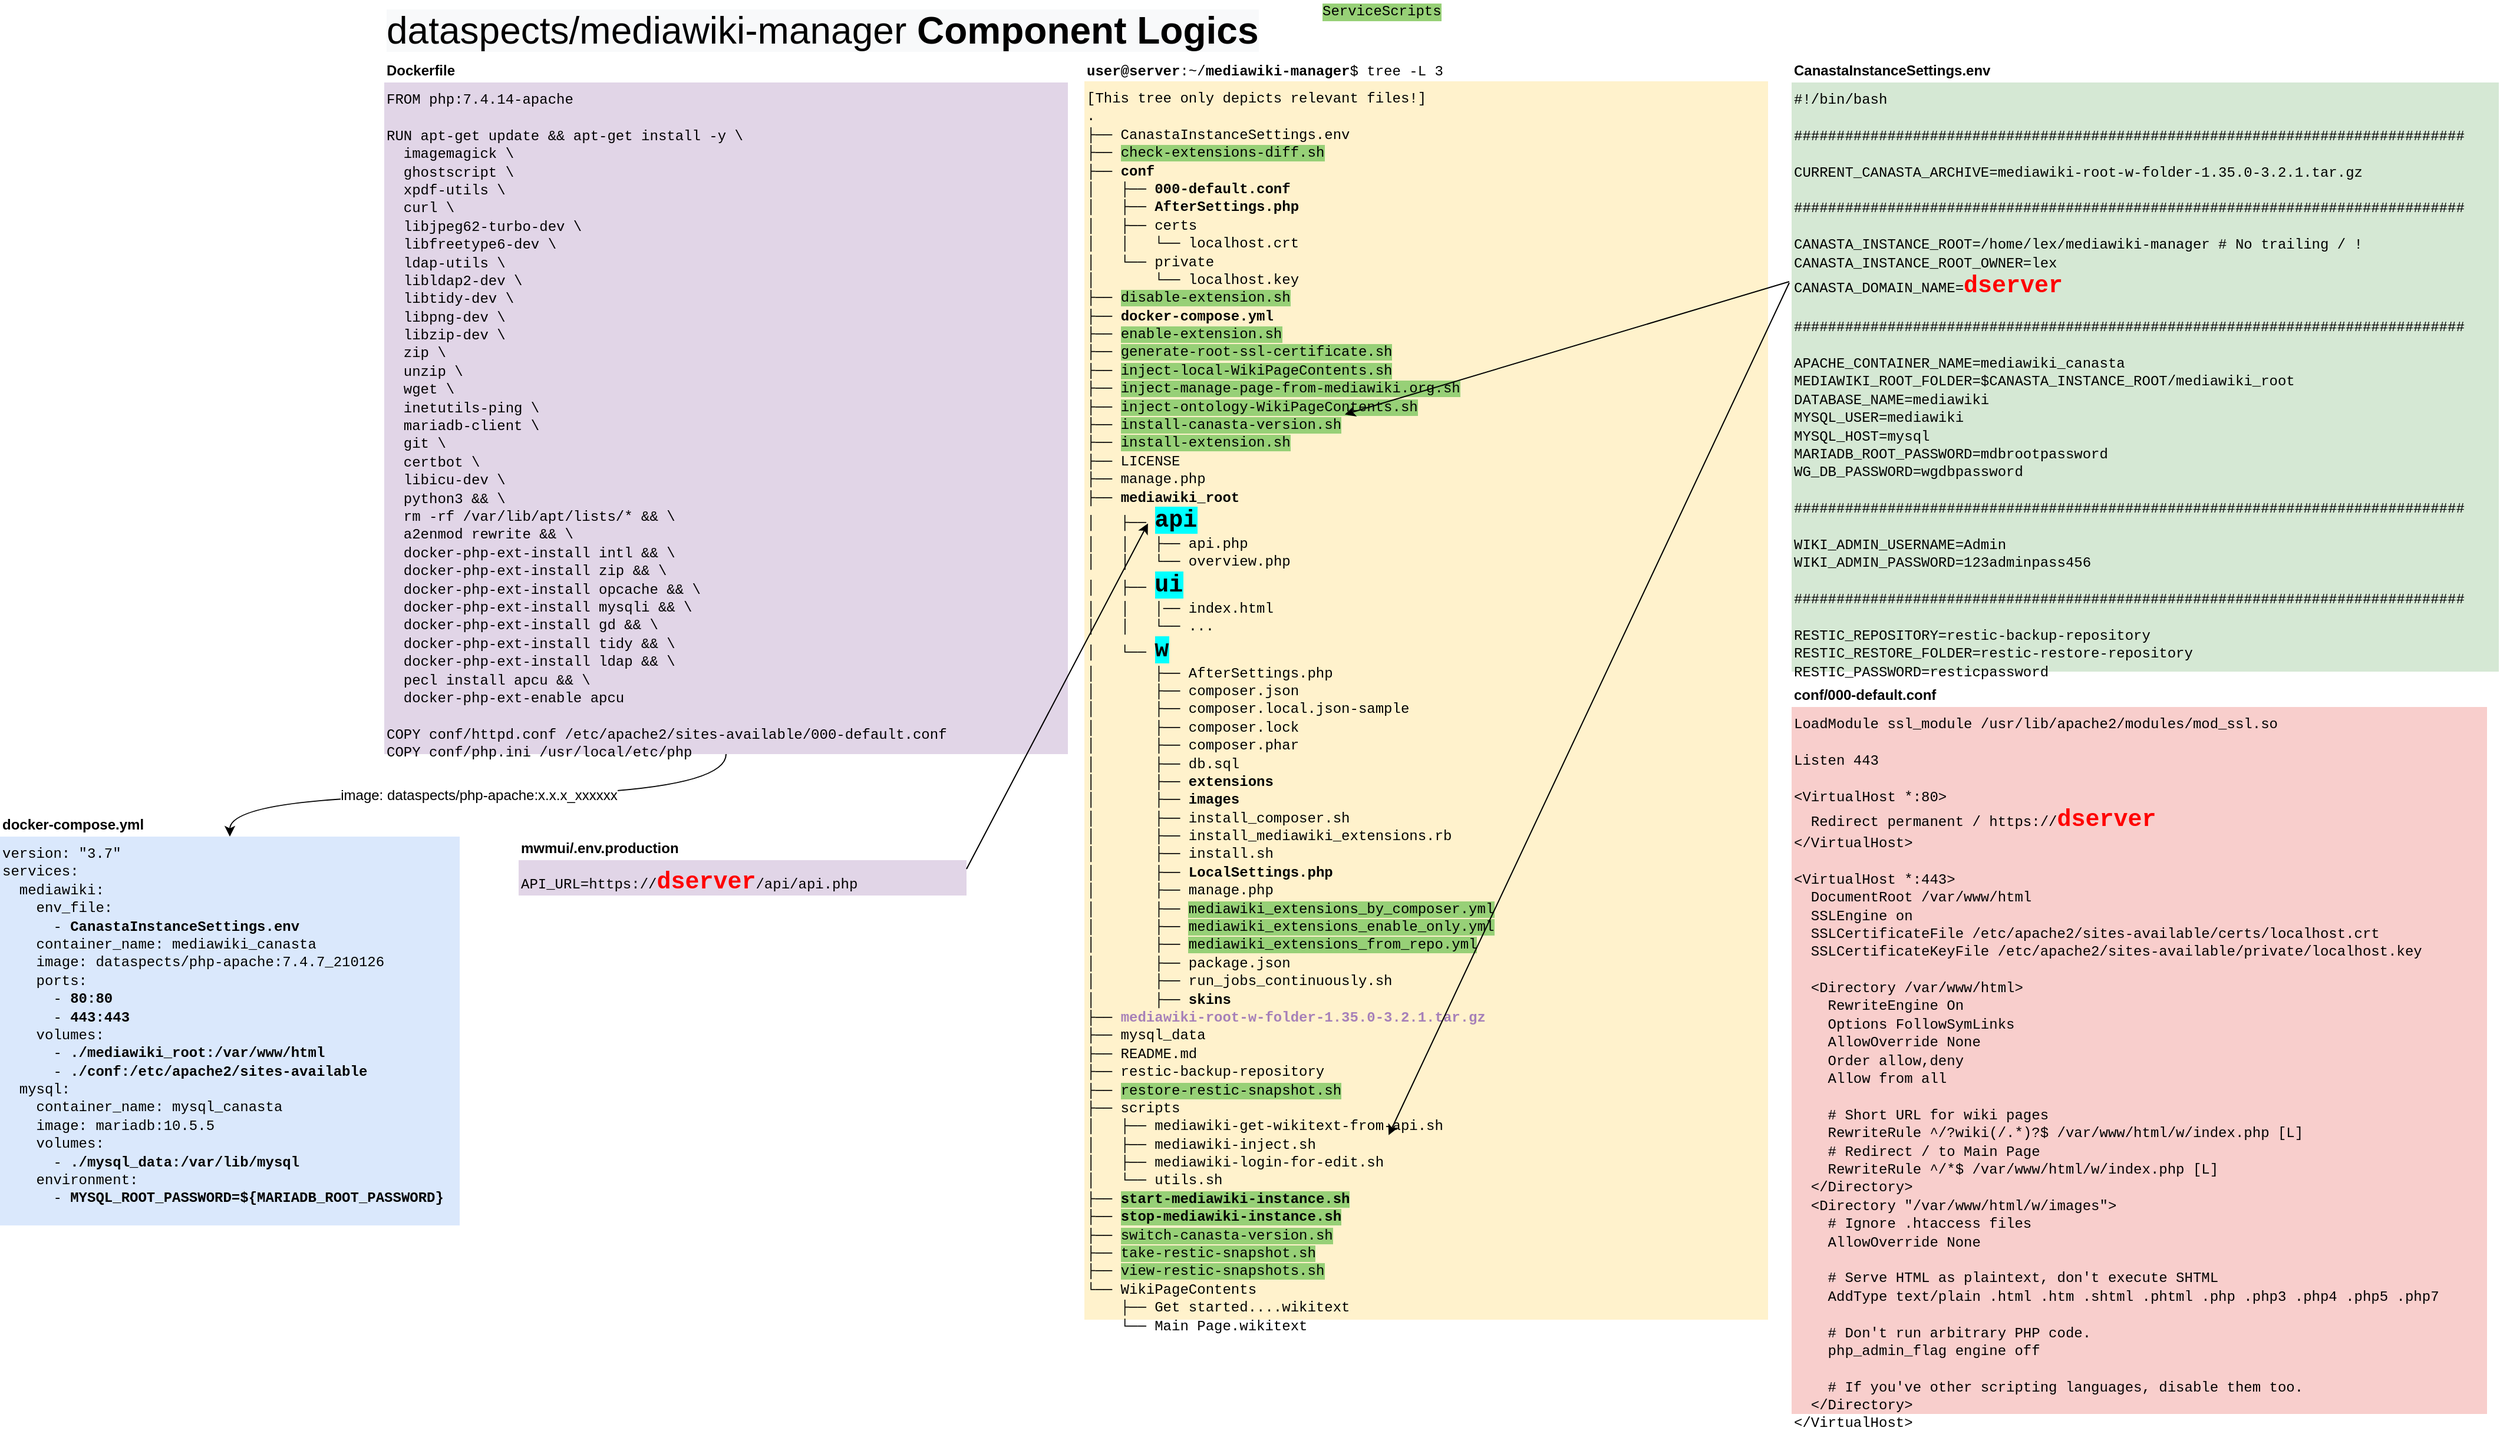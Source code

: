 <mxfile version="14.4.2" type="device"><diagram id="OTgeyJfTzAoQovxqewII" name="Component Logics"><mxGraphModel dx="3947" dy="909" grid="1" gridSize="10" guides="1" tooltips="1" connect="1" arrows="1" fold="1" page="1" pageScale="1" pageWidth="1169" pageHeight="827" math="0" shadow="0"><root><mxCell id="0"/><mxCell id="1" parent="0"/><mxCell id="fpPDTBa0rSc94i8WBxE1-5" value="&lt;div&gt;&lt;font face=&quot;Courier New&quot;&gt;version: &quot;3.7&quot;&lt;/font&gt;&lt;/div&gt;&lt;div&gt;&lt;font face=&quot;Courier New&quot;&gt;services:&lt;/font&gt;&lt;/div&gt;&lt;div&gt;&lt;font face=&quot;Courier New&quot;&gt;&amp;nbsp; mediawiki:&lt;/font&gt;&lt;/div&gt;&lt;div&gt;&lt;font face=&quot;Courier New&quot;&gt;&amp;nbsp; &amp;nbsp; env_file:&lt;/font&gt;&lt;/div&gt;&lt;div&gt;&lt;font face=&quot;Courier New&quot;&gt;&amp;nbsp; &amp;nbsp; &amp;nbsp; - &lt;b&gt;CanastaInstanceSettings.env&lt;/b&gt;&lt;/font&gt;&lt;/div&gt;&lt;div&gt;&lt;font face=&quot;Courier New&quot;&gt;&amp;nbsp; &amp;nbsp; container_name: mediawiki_canasta&lt;/font&gt;&lt;/div&gt;&lt;div&gt;&lt;font face=&quot;Courier New&quot;&gt;&amp;nbsp; &amp;nbsp; image: dataspects/php-apache:7.4.7_210126&lt;/font&gt;&lt;/div&gt;&lt;div&gt;&lt;font face=&quot;Courier New&quot;&gt;&amp;nbsp; &amp;nbsp; ports:&lt;/font&gt;&lt;/div&gt;&lt;div&gt;&lt;font face=&quot;Courier New&quot;&gt;&amp;nbsp; &amp;nbsp; &amp;nbsp; - &lt;b&gt;80:80&lt;/b&gt;&lt;/font&gt;&lt;/div&gt;&lt;div&gt;&lt;font face=&quot;Courier New&quot;&gt;&amp;nbsp; &amp;nbsp; &amp;nbsp; - &lt;b&gt;443:443&lt;/b&gt;&lt;/font&gt;&lt;/div&gt;&lt;div&gt;&lt;font face=&quot;Courier New&quot;&gt;&amp;nbsp; &amp;nbsp; volumes:&lt;/font&gt;&lt;/div&gt;&lt;div&gt;&lt;font face=&quot;Courier New&quot;&gt;&amp;nbsp; &amp;nbsp; &amp;nbsp; - &lt;b&gt;./mediawiki_root:/var/www/html&lt;/b&gt;&lt;/font&gt;&lt;/div&gt;&lt;div&gt;&lt;font face=&quot;Courier New&quot;&gt;&amp;nbsp; &amp;nbsp; &amp;nbsp; - &lt;b&gt;./conf:/etc/apache2/sites-available&lt;/b&gt;&lt;/font&gt;&lt;/div&gt;&lt;div&gt;&lt;font face=&quot;Courier New&quot;&gt;&amp;nbsp; mysql:&lt;/font&gt;&lt;/div&gt;&lt;div&gt;&lt;font face=&quot;Courier New&quot;&gt;&amp;nbsp; &amp;nbsp; container_name: mysql_canasta&lt;/font&gt;&lt;/div&gt;&lt;div&gt;&lt;font face=&quot;Courier New&quot;&gt;&amp;nbsp; &amp;nbsp; image: mariadb:10.5.5&lt;/font&gt;&lt;/div&gt;&lt;div&gt;&lt;font face=&quot;Courier New&quot;&gt;&amp;nbsp; &amp;nbsp; volumes:&lt;/font&gt;&lt;/div&gt;&lt;div&gt;&lt;font face=&quot;Courier New&quot;&gt;&amp;nbsp; &amp;nbsp; &amp;nbsp; - &lt;b&gt;./mysql_data:/var/lib/mysql&lt;/b&gt;&lt;/font&gt;&lt;/div&gt;&lt;div&gt;&lt;font face=&quot;Courier New&quot;&gt;&amp;nbsp; &amp;nbsp; environment:&lt;/font&gt;&lt;/div&gt;&lt;div&gt;&lt;font face=&quot;Courier New&quot;&gt;&amp;nbsp; &amp;nbsp; &amp;nbsp; - &lt;b&gt;MYSQL_ROOT_PASSWORD=${MARIADB_ROOT_PASSWORD}&lt;/b&gt;&lt;/font&gt;&lt;/div&gt;" style="rounded=0;whiteSpace=wrap;html=1;fontFamily=Helvetica;fontSize=12;align=left;fillColor=#dae8fc;verticalAlign=top;strokeColor=none;" parent="1" vertex="1"><mxGeometry x="-1200" y="710" width="390" height="330" as="geometry"/></mxCell><mxCell id="175h7g4b2nINGprllrrE-1" value="&lt;div&gt;&lt;span style=&quot;font-family: &amp;#34;courier new&amp;#34;&quot;&gt;[This tree only depicts relevant files!]&lt;/span&gt;&lt;/div&gt;&lt;div&gt;&lt;span style=&quot;font-family: &amp;#34;courier new&amp;#34;&quot;&gt;.&lt;/span&gt;&lt;br&gt;&lt;/div&gt;&lt;div&gt;&lt;font face=&quot;Courier New&quot;&gt;├── CanastaInstanceSettings.env&lt;/font&gt;&lt;/div&gt;&lt;div&gt;&lt;font face=&quot;Courier New&quot;&gt;├── &lt;span style=&quot;background-color: rgb(151 , 208 , 119)&quot;&gt;check-extensions-diff.sh&lt;/span&gt;&lt;/font&gt;&lt;/div&gt;&lt;div&gt;&lt;font face=&quot;Courier New&quot;&gt;├── &lt;b&gt;conf&lt;/b&gt;&lt;/font&gt;&lt;/div&gt;&lt;div&gt;&lt;font face=&quot;Courier New&quot;&gt;│&amp;nbsp; &amp;nbsp;├── &lt;b&gt;000-default.conf&lt;/b&gt;&lt;/font&gt;&lt;/div&gt;&lt;div&gt;&lt;font face=&quot;Courier New&quot;&gt;│&amp;nbsp; &amp;nbsp;├── &lt;b&gt;AfterSettings.php&lt;/b&gt;&lt;/font&gt;&lt;/div&gt;&lt;div&gt;&lt;font face=&quot;Courier New&quot;&gt;│&amp;nbsp; &amp;nbsp;├── certs&lt;/font&gt;&lt;/div&gt;&lt;div&gt;&lt;font face=&quot;Courier New&quot;&gt;│&amp;nbsp; &amp;nbsp;│&amp;nbsp; &amp;nbsp;└── localhost.crt&lt;/font&gt;&lt;/div&gt;&lt;div&gt;&lt;font face=&quot;Courier New&quot;&gt;│&amp;nbsp; &amp;nbsp;└── private&lt;/font&gt;&lt;/div&gt;&lt;div&gt;&lt;font face=&quot;Courier New&quot;&gt;│&amp;nbsp; &amp;nbsp; &amp;nbsp; &amp;nbsp;└── localhost.key&lt;/font&gt;&lt;/div&gt;&lt;div&gt;&lt;span style=&quot;font-family: &amp;#34;courier new&amp;#34;&quot;&gt;├── &lt;span style=&quot;background-color: rgb(151 , 208 , 119)&quot;&gt;disable-extension.sh&lt;/span&gt;&lt;/span&gt;&lt;br&gt;&lt;/div&gt;&lt;div&gt;&lt;font face=&quot;Courier New&quot;&gt;├── &lt;b&gt;docker-compose.yml&lt;/b&gt;&lt;/font&gt;&lt;/div&gt;&lt;div&gt;&lt;span style=&quot;font-family: &amp;#34;courier new&amp;#34;&quot;&gt;├── &lt;span style=&quot;background-color: rgb(151 , 208 , 119)&quot;&gt;enable-extension.sh&lt;/span&gt;&lt;/span&gt;&lt;br&gt;&lt;/div&gt;&lt;div&gt;&lt;font face=&quot;Courier New&quot;&gt;├── &lt;span style=&quot;background-color: rgb(151 , 208 , 119)&quot;&gt;generate-root-ssl-certificate.sh&lt;/span&gt;&lt;/font&gt;&lt;/div&gt;&lt;div&gt;&lt;span style=&quot;font-family: &amp;#34;courier new&amp;#34;&quot;&gt;├── &lt;span style=&quot;background-color: rgb(151 , 208 , 119)&quot;&gt;inject-local-WikiPageContents.sh&lt;/span&gt;&lt;/span&gt;&lt;br&gt;&lt;/div&gt;&lt;div&gt;&lt;font face=&quot;Courier New&quot;&gt;├── &lt;span style=&quot;background-color: rgb(151 , 208 , 119)&quot;&gt;inject-manage-page-from-mediawiki.org.sh&lt;/span&gt;&lt;/font&gt;&lt;/div&gt;&lt;div&gt;&lt;font face=&quot;Courier New&quot;&gt;├── &lt;span style=&quot;background-color: rgb(151 , 208 , 119)&quot;&gt;inject-ontology-WikiPageContents.sh&lt;/span&gt;&lt;/font&gt;&lt;/div&gt;&lt;div&gt;&lt;font face=&quot;Courier New&quot;&gt;├── &lt;span style=&quot;background-color: rgb(151 , 208 , 119)&quot;&gt;install-canasta-version.sh&lt;/span&gt;&lt;/font&gt;&lt;/div&gt;&lt;div&gt;&lt;font face=&quot;Courier New&quot;&gt;├── &lt;span style=&quot;background-color: rgb(151 , 208 , 119)&quot;&gt;install-extension.sh&lt;/span&gt;&lt;/font&gt;&lt;/div&gt;&lt;div&gt;&lt;font face=&quot;Courier New&quot;&gt;├── LICENSE&lt;/font&gt;&lt;/div&gt;&lt;div&gt;&lt;font face=&quot;Courier New&quot;&gt;├── manage.php&lt;/font&gt;&lt;/div&gt;&lt;div&gt;&lt;font face=&quot;Courier New&quot;&gt;├── &lt;b&gt;mediawiki_root&lt;/b&gt;&lt;/font&gt;&lt;/div&gt;&lt;span style=&quot;font-family: &amp;#34;courier new&amp;#34;&quot;&gt;│&lt;/span&gt;&lt;span style=&quot;font-family: &amp;#34;courier new&amp;#34;&quot;&gt;&amp;nbsp; &amp;nbsp;├── &lt;font style=&quot;font-size: 20px&quot;&gt;&lt;b style=&quot;background-color: rgb(0 , 255 , 255)&quot;&gt;api&lt;/b&gt;&lt;/font&gt;&lt;br&gt;&lt;/span&gt;&lt;span style=&quot;font-family: &amp;#34;courier new&amp;#34;&quot;&gt;│&amp;nbsp; &amp;nbsp;&lt;/span&gt;&lt;span style=&quot;font-family: &amp;#34;courier new&amp;#34;&quot;&gt;│&amp;nbsp; &amp;nbsp;&lt;/span&gt;&lt;span style=&quot;font-family: &amp;#34;courier new&amp;#34;&quot;&gt;├── api.php&lt;br&gt;&lt;/span&gt;&lt;span style=&quot;font-family: &amp;#34;courier new&amp;#34;&quot;&gt;│&lt;/span&gt;&lt;span style=&quot;font-family: &amp;#34;courier new&amp;#34;&quot;&gt;&amp;nbsp; &amp;nbsp;&lt;/span&gt;&lt;span style=&quot;font-family: &amp;#34;courier new&amp;#34;&quot;&gt;│&amp;nbsp; &amp;nbsp;&lt;/span&gt;&lt;span style=&quot;font-family: &amp;#34;courier new&amp;#34;&quot;&gt;└&lt;/span&gt;&lt;span style=&quot;font-family: &amp;#34;courier new&amp;#34;&quot;&gt;── overview.php&lt;br&gt;&lt;/span&gt;&lt;span style=&quot;font-family: &amp;#34;courier new&amp;#34;&quot;&gt;│&amp;nbsp; &amp;nbsp;&lt;/span&gt;&lt;span style=&quot;font-family: &amp;#34;courier new&amp;#34;&quot;&gt;├── &lt;font style=&quot;font-size: 20px&quot;&gt;&lt;b style=&quot;background-color: rgb(0 , 255 , 255)&quot;&gt;ui&lt;/b&gt;&lt;/font&gt;&lt;br&gt;&lt;/span&gt;&lt;span style=&quot;font-family: &amp;#34;courier new&amp;#34;&quot;&gt;│&amp;nbsp; &amp;nbsp;&lt;/span&gt;&lt;span style=&quot;font-family: &amp;#34;courier new&amp;#34;&quot;&gt;│&amp;nbsp; &amp;nbsp;&lt;/span&gt;&lt;span style=&quot;font-family: &amp;#34;courier new&amp;#34;&quot;&gt;│&lt;/span&gt;&lt;span style=&quot;font-family: &amp;#34;courier new&amp;#34;&quot;&gt;── index.html&lt;/span&gt;&lt;span style=&quot;font-family: &amp;#34;courier new&amp;#34;&quot;&gt;&lt;br&gt;&lt;/span&gt;&lt;span style=&quot;font-family: &amp;#34;courier new&amp;#34;&quot;&gt;│&amp;nbsp; &amp;nbsp;&lt;/span&gt;&lt;span style=&quot;font-family: &amp;#34;courier new&amp;#34;&quot;&gt;│&amp;nbsp; &amp;nbsp;&lt;/span&gt;&lt;span style=&quot;font-family: &amp;#34;courier new&amp;#34;&quot;&gt;└&lt;/span&gt;&lt;span style=&quot;font-family: &amp;#34;courier new&amp;#34;&quot;&gt;── ...&lt;/span&gt;&lt;br&gt;&lt;div&gt;&lt;font face=&quot;Courier New&quot;&gt;│&amp;nbsp; &amp;nbsp;└── &lt;font style=&quot;font-size: 20px&quot;&gt;&lt;b style=&quot;background-color: rgb(0 , 255 , 255)&quot;&gt;w&lt;/b&gt;&lt;/font&gt;&lt;/font&gt;&lt;/div&gt;&lt;div&gt;&lt;font face=&quot;Courier New&quot;&gt;│&amp;nbsp; &amp;nbsp; &amp;nbsp; &amp;nbsp;├── AfterSettings.php&lt;/font&gt;&lt;/div&gt;&lt;div&gt;&lt;span style=&quot;font-family: &amp;#34;courier new&amp;#34;&quot;&gt;│&amp;nbsp; &amp;nbsp; &amp;nbsp; &amp;nbsp;├── composer.json&lt;/span&gt;&lt;br&gt;&lt;/div&gt;&lt;div&gt;&lt;font face=&quot;Courier New&quot;&gt;│&amp;nbsp; &amp;nbsp; &amp;nbsp; &amp;nbsp;├── composer.local.json-sample&lt;/font&gt;&lt;/div&gt;&lt;div&gt;&lt;font face=&quot;Courier New&quot;&gt;│&amp;nbsp; &amp;nbsp; &amp;nbsp; &amp;nbsp;├── composer.lock&lt;/font&gt;&lt;/div&gt;&lt;div&gt;&lt;font face=&quot;Courier New&quot;&gt;│&amp;nbsp; &amp;nbsp; &amp;nbsp; &amp;nbsp;├── composer.phar&lt;/font&gt;&lt;/div&gt;&lt;div&gt;&lt;span style=&quot;font-family: &amp;#34;courier new&amp;#34;&quot;&gt;│&amp;nbsp; &amp;nbsp; &amp;nbsp; &amp;nbsp;├── db.sql&lt;/span&gt;&lt;br&gt;&lt;/div&gt;&lt;div&gt;&lt;span style=&quot;font-family: &amp;#34;courier new&amp;#34;&quot;&gt;│&amp;nbsp; &amp;nbsp; &amp;nbsp; &amp;nbsp;├── &lt;b&gt;extensions&lt;/b&gt;&lt;/span&gt;&lt;br&gt;&lt;/div&gt;&lt;div&gt;&lt;span style=&quot;font-family: &amp;#34;courier new&amp;#34;&quot;&gt;│&amp;nbsp; &amp;nbsp; &amp;nbsp; &amp;nbsp;├── &lt;b&gt;images&lt;/b&gt;&lt;/span&gt;&lt;br&gt;&lt;/div&gt;&lt;div&gt;&lt;span style=&quot;font-family: &amp;#34;courier new&amp;#34;&quot;&gt;│&amp;nbsp; &amp;nbsp; &amp;nbsp; &amp;nbsp;├── install_composer.sh&lt;/span&gt;&lt;br&gt;&lt;/div&gt;&lt;div&gt;&lt;font face=&quot;Courier New&quot;&gt;│&amp;nbsp; &amp;nbsp; &amp;nbsp; &amp;nbsp;├── install_mediawiki_extensions.rb&lt;/font&gt;&lt;/div&gt;&lt;div&gt;&lt;font face=&quot;Courier New&quot;&gt;│&amp;nbsp; &amp;nbsp; &amp;nbsp; &amp;nbsp;├── install.sh&lt;/font&gt;&lt;/div&gt;&lt;div&gt;&lt;span style=&quot;font-family: &amp;#34;courier new&amp;#34;&quot;&gt;│&amp;nbsp; &amp;nbsp; &amp;nbsp; &amp;nbsp;├── &lt;b&gt;LocalSettings.php&lt;/b&gt;&lt;/span&gt;&lt;br&gt;&lt;/div&gt;&lt;div&gt;&lt;span style=&quot;font-family: &amp;#34;courier new&amp;#34;&quot;&gt;│&amp;nbsp; &amp;nbsp; &amp;nbsp; &amp;nbsp;├── manage.php&lt;/span&gt;&lt;br&gt;&lt;/div&gt;&lt;div&gt;&lt;font face=&quot;Courier New&quot;&gt;│&amp;nbsp; &amp;nbsp; &amp;nbsp; &amp;nbsp;├── &lt;span style=&quot;background-color: rgb(151 , 208 , 119)&quot;&gt;mediawiki_extensions_by_composer.yml&lt;/span&gt;&lt;/font&gt;&lt;/div&gt;&lt;div&gt;&lt;font face=&quot;Courier New&quot;&gt;│&amp;nbsp; &amp;nbsp; &amp;nbsp; &amp;nbsp;├── &lt;span style=&quot;background-color: rgb(151 , 208 , 119)&quot;&gt;mediawiki_extensions_enable_only.yml&lt;/span&gt;&lt;/font&gt;&lt;/div&gt;&lt;div&gt;&lt;font face=&quot;Courier New&quot;&gt;│&amp;nbsp; &amp;nbsp; &amp;nbsp; &amp;nbsp;├── &lt;span style=&quot;background-color: rgb(151 , 208 , 119)&quot;&gt;mediawiki_extensions_from_repo.yml&lt;/span&gt;&lt;/font&gt;&lt;/div&gt;&lt;div&gt;&lt;span style=&quot;font-family: &amp;#34;courier new&amp;#34;&quot;&gt;│&amp;nbsp; &amp;nbsp; &amp;nbsp; &amp;nbsp;├── package.json&lt;/span&gt;&lt;br&gt;&lt;/div&gt;&lt;div&gt;&lt;span style=&quot;font-family: &amp;#34;courier new&amp;#34;&quot;&gt;│&amp;nbsp; &amp;nbsp; &amp;nbsp; &amp;nbsp;├── run_jobs_continuously.sh&lt;/span&gt;&lt;br&gt;&lt;/div&gt;&lt;div&gt;&lt;span style=&quot;font-family: &amp;#34;courier new&amp;#34;&quot;&gt;│&amp;nbsp; &amp;nbsp; &amp;nbsp; &amp;nbsp;├── &lt;b&gt;skins&lt;/b&gt;&lt;/span&gt;&lt;br&gt;&lt;/div&gt;&lt;div&gt;&lt;span style=&quot;font-family: &amp;#34;courier new&amp;#34;&quot;&gt;├── &lt;font color=&quot;#a680b8&quot;&gt;&lt;b&gt;mediawiki-root-w-folder-1.35.0-3.2.1.tar.gz&lt;/b&gt;&lt;/font&gt;&lt;/span&gt;&lt;br&gt;&lt;/div&gt;&lt;div&gt;&lt;font face=&quot;Courier New&quot;&gt;├── mysql_data&lt;/font&gt;&lt;/div&gt;&lt;div&gt;&lt;span style=&quot;font-family: &amp;#34;courier new&amp;#34;&quot;&gt;├── README.md&lt;/span&gt;&lt;br&gt;&lt;/div&gt;&lt;div&gt;&lt;font face=&quot;Courier New&quot;&gt;├── restic-backup-repository&lt;/font&gt;&lt;/div&gt;&lt;div&gt;&lt;span style=&quot;font-family: &amp;#34;courier new&amp;#34;&quot;&gt;├── &lt;span style=&quot;background-color: rgb(151 , 208 , 119)&quot;&gt;restore-restic-snapshot.sh&lt;/span&gt;&lt;/span&gt;&lt;br&gt;&lt;/div&gt;&lt;div&gt;&lt;font face=&quot;Courier New&quot;&gt;├── scripts&lt;/font&gt;&lt;/div&gt;&lt;div&gt;&lt;font face=&quot;Courier New&quot;&gt;│&amp;nbsp; &amp;nbsp;├── mediawiki-get-wikitext-from-api.sh&lt;/font&gt;&lt;/div&gt;&lt;div&gt;&lt;font face=&quot;Courier New&quot;&gt;│&amp;nbsp; &amp;nbsp;├── mediawiki-inject.sh&lt;/font&gt;&lt;/div&gt;&lt;div&gt;&lt;font face=&quot;Courier New&quot;&gt;│&amp;nbsp; &amp;nbsp;├── mediawiki-login-for-edit.sh&lt;/font&gt;&lt;/div&gt;&lt;div&gt;&lt;font face=&quot;Courier New&quot;&gt;│&amp;nbsp; &amp;nbsp;└── utils.sh&lt;/font&gt;&lt;/div&gt;&lt;div&gt;&lt;font face=&quot;Courier New&quot;&gt;├── &lt;b style=&quot;background-color: rgb(151 , 208 , 119)&quot;&gt;start-mediawiki-instance.sh&lt;/b&gt;&lt;/font&gt;&lt;/div&gt;&lt;div&gt;&lt;font face=&quot;Courier New&quot;&gt;├── &lt;b style=&quot;background-color: rgb(151 , 208 , 119)&quot;&gt;stop-mediawiki-instance.sh&lt;/b&gt;&lt;/font&gt;&lt;/div&gt;&lt;div&gt;&lt;font face=&quot;Courier New&quot;&gt;├── &lt;span style=&quot;background-color: rgb(151 , 208 , 119)&quot;&gt;switch-canasta-version.sh&lt;/span&gt;&lt;/font&gt;&lt;/div&gt;&lt;div&gt;&lt;font face=&quot;Courier New&quot;&gt;├── &lt;span style=&quot;background-color: rgb(151 , 208 , 119)&quot;&gt;take-restic-snapshot.sh&lt;/span&gt;&lt;/font&gt;&lt;/div&gt;&lt;div&gt;&lt;font face=&quot;Courier New&quot;&gt;├── &lt;span style=&quot;background-color: rgb(151 , 208 , 119)&quot;&gt;view-restic-snapshots.sh&lt;/span&gt;&lt;/font&gt;&lt;/div&gt;&lt;div&gt;&lt;font face=&quot;Courier New&quot;&gt;└── WikiPageContents&lt;/font&gt;&lt;/div&gt;&lt;div&gt;&lt;font face=&quot;Courier New&quot;&gt;&amp;nbsp; &amp;nbsp; ├── Get started....wikitext&lt;/font&gt;&lt;/div&gt;&lt;div&gt;&lt;font face=&quot;Courier New&quot;&gt;&amp;nbsp; &amp;nbsp; └── Main Page.wikitext&lt;/font&gt;&lt;/div&gt;" style="rounded=0;whiteSpace=wrap;html=1;fontFamily=Helvetica;fontSize=12;align=left;fillColor=#fff2cc;verticalAlign=top;strokeColor=none;" parent="1" vertex="1"><mxGeometry x="-280" y="69" width="580" height="1051" as="geometry"/></mxCell><mxCell id="175h7g4b2nINGprllrrE-2" value="&lt;div&gt;&lt;font face=&quot;Courier New&quot;&gt;#!/bin/bash&lt;/font&gt;&lt;/div&gt;&lt;div&gt;&lt;font face=&quot;Courier New&quot;&gt;&lt;br&gt;&lt;/font&gt;&lt;/div&gt;&lt;div&gt;&lt;font face=&quot;Courier New&quot;&gt;###############################################################################&lt;/font&gt;&lt;/div&gt;&lt;div&gt;&lt;font face=&quot;Courier New&quot;&gt;&lt;br&gt;&lt;/font&gt;&lt;/div&gt;&lt;div&gt;&lt;font face=&quot;Courier New&quot;&gt;CURRENT_CANASTA_ARCHIVE=mediawiki-root-w-folder-1.35.0-3.2.1.tar.gz&lt;/font&gt;&lt;/div&gt;&lt;div&gt;&lt;font face=&quot;Courier New&quot;&gt;&lt;br&gt;&lt;/font&gt;&lt;/div&gt;&lt;div&gt;&lt;font face=&quot;Courier New&quot;&gt;###############################################################################&lt;/font&gt;&lt;/div&gt;&lt;div&gt;&lt;font face=&quot;Courier New&quot;&gt;&lt;br&gt;&lt;/font&gt;&lt;/div&gt;&lt;div&gt;&lt;font face=&quot;Courier New&quot;&gt;CANASTA_INSTANCE_ROOT=/home/lex/mediawiki-manager # No trailing / !&lt;/font&gt;&lt;/div&gt;&lt;div&gt;&lt;font face=&quot;Courier New&quot;&gt;CANASTA_INSTANCE_ROOT_OWNER=lex&lt;/font&gt;&lt;/div&gt;&lt;div&gt;&lt;font face=&quot;Courier New&quot;&gt;CANASTA_DOMAIN_NAME=&lt;font style=&quot;font-size: 20px&quot; color=&quot;#ff0000&quot;&gt;&lt;b&gt;dserver&lt;/b&gt;&lt;/font&gt;&lt;/font&gt;&lt;/div&gt;&lt;div&gt;&lt;font face=&quot;Courier New&quot;&gt;&lt;br&gt;&lt;/font&gt;&lt;/div&gt;&lt;div&gt;&lt;font face=&quot;Courier New&quot;&gt;###############################################################################&lt;/font&gt;&lt;/div&gt;&lt;div&gt;&lt;font face=&quot;Courier New&quot;&gt;&lt;br&gt;&lt;/font&gt;&lt;/div&gt;&lt;div&gt;&lt;font face=&quot;Courier New&quot;&gt;APACHE_CONTAINER_NAME=mediawiki_canasta&lt;/font&gt;&lt;/div&gt;&lt;div&gt;&lt;font face=&quot;Courier New&quot;&gt;MEDIAWIKI_ROOT_FOLDER=$CANASTA_INSTANCE_ROOT/mediawiki_root&lt;/font&gt;&lt;/div&gt;&lt;div&gt;&lt;font face=&quot;Courier New&quot;&gt;DATABASE_NAME=mediawiki&lt;/font&gt;&lt;/div&gt;&lt;div&gt;&lt;font face=&quot;Courier New&quot;&gt;MYSQL_USER=mediawiki&lt;/font&gt;&lt;/div&gt;&lt;div&gt;&lt;font face=&quot;Courier New&quot;&gt;MYSQL_HOST=mysql&lt;/font&gt;&lt;/div&gt;&lt;div&gt;&lt;font face=&quot;Courier New&quot;&gt;MARIADB_ROOT_PASSWORD=mdbrootpassword&lt;/font&gt;&lt;/div&gt;&lt;div&gt;&lt;font face=&quot;Courier New&quot;&gt;WG_DB_PASSWORD=wgdbpassword&lt;/font&gt;&lt;/div&gt;&lt;div&gt;&lt;font face=&quot;Courier New&quot;&gt;&lt;br&gt;&lt;/font&gt;&lt;/div&gt;&lt;div&gt;&lt;font face=&quot;Courier New&quot;&gt;###############################################################################&lt;/font&gt;&lt;/div&gt;&lt;div&gt;&lt;font face=&quot;Courier New&quot;&gt;&lt;br&gt;&lt;/font&gt;&lt;/div&gt;&lt;div&gt;&lt;font face=&quot;Courier New&quot;&gt;WIKI_ADMIN_USERNAME=Admin&lt;/font&gt;&lt;/div&gt;&lt;div&gt;&lt;font face=&quot;Courier New&quot;&gt;WIKI_ADMIN_PASSWORD=123adminpass456&lt;/font&gt;&lt;/div&gt;&lt;div&gt;&lt;font face=&quot;Courier New&quot;&gt;&lt;br&gt;&lt;/font&gt;&lt;/div&gt;&lt;div&gt;&lt;font face=&quot;Courier New&quot;&gt;###############################################################################&lt;/font&gt;&lt;/div&gt;&lt;div&gt;&lt;font face=&quot;Courier New&quot;&gt;&lt;br&gt;&lt;/font&gt;&lt;/div&gt;&lt;div&gt;&lt;font face=&quot;Courier New&quot;&gt;RESTIC_REPOSITORY=restic-backup-repository&lt;/font&gt;&lt;/div&gt;&lt;div&gt;&lt;font face=&quot;Courier New&quot;&gt;RESTIC_RESTORE_FOLDER=restic-restore-repository&lt;/font&gt;&lt;/div&gt;&lt;div&gt;&lt;font face=&quot;Courier New&quot;&gt;RESTIC_PASSWORD=resticpassword&lt;/font&gt;&lt;/div&gt;" style="rounded=0;whiteSpace=wrap;html=1;fontFamily=Helvetica;fontSize=12;align=left;fillColor=#d5e8d4;verticalAlign=top;strokeColor=none;" parent="1" vertex="1"><mxGeometry x="320" y="70" width="600" height="500" as="geometry"/></mxCell><mxCell id="175h7g4b2nINGprllrrE-3" value="docker-compose.yml" style="text;html=1;strokeColor=none;fillColor=none;align=left;verticalAlign=middle;whiteSpace=wrap;rounded=0;fontStyle=1" parent="1" vertex="1"><mxGeometry x="-1200" y="690" width="144" height="20" as="geometry"/></mxCell><mxCell id="175h7g4b2nINGprllrrE-4" value="CanastaInstanceSettings.env" style="text;html=1;strokeColor=none;fillColor=none;align=left;verticalAlign=middle;whiteSpace=wrap;rounded=0;fontStyle=1" parent="1" vertex="1"><mxGeometry x="320" y="50" width="390" height="20" as="geometry"/></mxCell><mxCell id="175h7g4b2nINGprllrrE-12" value="image: dataspects/php-apache:x.x.x_xxxxxx" style="edgeStyle=orthogonalEdgeStyle;rounded=0;orthogonalLoop=1;jettySize=auto;html=1;entryX=0.5;entryY=0;entryDx=0;entryDy=0;fontSize=12;curved=1;" parent="1" source="175h7g4b2nINGprllrrE-5" target="fpPDTBa0rSc94i8WBxE1-5" edge="1"><mxGeometry relative="1" as="geometry"/></mxCell><mxCell id="175h7g4b2nINGprllrrE-5" value="&lt;div&gt;&lt;font face=&quot;Courier New&quot;&gt;&lt;span&gt;FROM php:7.4.14-apache&lt;/span&gt;&lt;/font&gt;&lt;/div&gt;&lt;div&gt;&lt;font face=&quot;Courier New&quot;&gt;&lt;span&gt;&lt;br&gt;&lt;/span&gt;&lt;/font&gt;&lt;/div&gt;&lt;div&gt;&lt;font face=&quot;Courier New&quot;&gt;&lt;span&gt;RUN apt-get update &amp;amp;&amp;amp; apt-get install -y \&lt;/span&gt;&lt;/font&gt;&lt;/div&gt;&lt;div&gt;&lt;font face=&quot;Courier New&quot;&gt;&lt;span&gt;&amp;nbsp; imagemagick \&lt;/span&gt;&lt;/font&gt;&lt;/div&gt;&lt;div&gt;&lt;font face=&quot;Courier New&quot;&gt;&lt;span&gt;&amp;nbsp; ghostscript \&lt;/span&gt;&lt;/font&gt;&lt;/div&gt;&lt;div&gt;&lt;font face=&quot;Courier New&quot;&gt;&lt;span&gt;&amp;nbsp; xpdf-utils \&lt;/span&gt;&lt;/font&gt;&lt;/div&gt;&lt;div&gt;&lt;font face=&quot;Courier New&quot;&gt;&lt;span&gt;&amp;nbsp; curl \&lt;/span&gt;&lt;/font&gt;&lt;/div&gt;&lt;div&gt;&lt;font face=&quot;Courier New&quot;&gt;&lt;span&gt;&amp;nbsp; libjpeg62-turbo-dev \&lt;/span&gt;&lt;/font&gt;&lt;/div&gt;&lt;div&gt;&lt;font face=&quot;Courier New&quot;&gt;&lt;span&gt;&amp;nbsp; libfreetype6-dev \&lt;/span&gt;&lt;/font&gt;&lt;/div&gt;&lt;div&gt;&lt;font face=&quot;Courier New&quot;&gt;&lt;span&gt;&amp;nbsp; ldap-utils \&lt;/span&gt;&lt;/font&gt;&lt;/div&gt;&lt;div&gt;&lt;font face=&quot;Courier New&quot;&gt;&lt;span&gt;&amp;nbsp; libldap2-dev \&lt;/span&gt;&lt;/font&gt;&lt;/div&gt;&lt;div&gt;&lt;font face=&quot;Courier New&quot;&gt;&lt;span&gt;&amp;nbsp; libtidy-dev \&lt;/span&gt;&lt;/font&gt;&lt;/div&gt;&lt;div&gt;&lt;font face=&quot;Courier New&quot;&gt;&lt;span&gt;&amp;nbsp; libpng-dev \&lt;/span&gt;&lt;/font&gt;&lt;/div&gt;&lt;div&gt;&lt;font face=&quot;Courier New&quot;&gt;&lt;span&gt;&amp;nbsp; libzip-dev \&lt;/span&gt;&lt;/font&gt;&lt;/div&gt;&lt;div&gt;&lt;font face=&quot;Courier New&quot;&gt;&lt;span&gt;&amp;nbsp; zip \&lt;/span&gt;&lt;/font&gt;&lt;/div&gt;&lt;div&gt;&lt;font face=&quot;Courier New&quot;&gt;&lt;span&gt;&amp;nbsp; unzip \&lt;/span&gt;&lt;/font&gt;&lt;/div&gt;&lt;div&gt;&lt;font face=&quot;Courier New&quot;&gt;&lt;span&gt;&amp;nbsp; wget \&lt;/span&gt;&lt;/font&gt;&lt;/div&gt;&lt;div&gt;&lt;font face=&quot;Courier New&quot;&gt;&lt;span&gt;&amp;nbsp; inetutils-ping \&lt;/span&gt;&lt;/font&gt;&lt;/div&gt;&lt;div&gt;&lt;font face=&quot;Courier New&quot;&gt;&lt;span&gt;&amp;nbsp; mariadb-client \&lt;/span&gt;&lt;/font&gt;&lt;/div&gt;&lt;div&gt;&lt;font face=&quot;Courier New&quot;&gt;&lt;span&gt;&amp;nbsp; git \&lt;/span&gt;&lt;/font&gt;&lt;/div&gt;&lt;div&gt;&lt;font face=&quot;Courier New&quot;&gt;&lt;span&gt;&amp;nbsp; certbot \&lt;/span&gt;&lt;/font&gt;&lt;/div&gt;&lt;div&gt;&lt;font face=&quot;Courier New&quot;&gt;&lt;span&gt;&amp;nbsp; libicu-dev \&lt;/span&gt;&lt;/font&gt;&lt;/div&gt;&lt;div&gt;&lt;font face=&quot;Courier New&quot;&gt;&lt;span&gt;&amp;nbsp; python3 &amp;amp;&amp;amp; \&lt;/span&gt;&lt;/font&gt;&lt;/div&gt;&lt;div&gt;&lt;font face=&quot;Courier New&quot;&gt;&lt;span&gt;&amp;nbsp; rm -rf /var/lib/apt/lists/* &amp;amp;&amp;amp; \&lt;/span&gt;&lt;/font&gt;&lt;/div&gt;&lt;div&gt;&lt;font face=&quot;Courier New&quot;&gt;&lt;span&gt;&amp;nbsp; a2enmod rewrite &amp;amp;&amp;amp; \&lt;/span&gt;&lt;/font&gt;&lt;/div&gt;&lt;div&gt;&lt;font face=&quot;Courier New&quot;&gt;&lt;span&gt;&amp;nbsp; docker-php-ext-install intl &amp;amp;&amp;amp; \&lt;/span&gt;&lt;/font&gt;&lt;/div&gt;&lt;div&gt;&lt;font face=&quot;Courier New&quot;&gt;&lt;span&gt;&amp;nbsp; docker-php-ext-install zip &amp;amp;&amp;amp; \&lt;/span&gt;&lt;/font&gt;&lt;/div&gt;&lt;div&gt;&lt;font face=&quot;Courier New&quot;&gt;&lt;span&gt;&amp;nbsp; docker-php-ext-install opcache &amp;amp;&amp;amp; \&lt;/span&gt;&lt;/font&gt;&lt;/div&gt;&lt;div&gt;&lt;font face=&quot;Courier New&quot;&gt;&lt;span&gt;&amp;nbsp; docker-php-ext-install mysqli &amp;amp;&amp;amp; \&lt;/span&gt;&lt;/font&gt;&lt;/div&gt;&lt;div&gt;&lt;font face=&quot;Courier New&quot;&gt;&lt;span&gt;&amp;nbsp; docker-php-ext-install gd &amp;amp;&amp;amp; \&lt;/span&gt;&lt;/font&gt;&lt;/div&gt;&lt;div&gt;&lt;font face=&quot;Courier New&quot;&gt;&lt;span&gt;&amp;nbsp; docker-php-ext-install tidy &amp;amp;&amp;amp; \&lt;/span&gt;&lt;/font&gt;&lt;/div&gt;&lt;div&gt;&lt;font face=&quot;Courier New&quot;&gt;&lt;span&gt;&amp;nbsp; docker-php-ext-install ldap &amp;amp;&amp;amp; \&lt;/span&gt;&lt;/font&gt;&lt;/div&gt;&lt;div&gt;&lt;font face=&quot;Courier New&quot;&gt;&lt;span&gt;&amp;nbsp; pecl install apcu &amp;amp;&amp;amp; \&lt;/span&gt;&lt;/font&gt;&lt;/div&gt;&lt;div&gt;&lt;font face=&quot;Courier New&quot;&gt;&lt;span&gt;&amp;nbsp; docker-php-ext-enable apcu&lt;/span&gt;&lt;/font&gt;&lt;/div&gt;&lt;div&gt;&lt;font face=&quot;Courier New&quot;&gt;&lt;span&gt;&lt;br&gt;&lt;/span&gt;&lt;/font&gt;&lt;/div&gt;&lt;div&gt;&lt;font face=&quot;Courier New&quot;&gt;&lt;span&gt;COPY conf/httpd.conf /etc/apache2/sites-available/000-default.conf&lt;/span&gt;&lt;/font&gt;&lt;/div&gt;&lt;div&gt;&lt;font face=&quot;Courier New&quot;&gt;&lt;span&gt;COPY conf/php.ini /usr/local/etc/php&lt;/span&gt;&lt;/font&gt;&lt;/div&gt;&lt;div&gt;&lt;br&gt;&lt;/div&gt;" style="rounded=0;whiteSpace=wrap;html=1;fontFamily=Helvetica;fontSize=12;align=left;fillColor=#e1d5e7;verticalAlign=top;fontStyle=0;strokeColor=none;" parent="1" vertex="1"><mxGeometry x="-874" y="70" width="580" height="570" as="geometry"/></mxCell><mxCell id="175h7g4b2nINGprllrrE-6" value="Dockerfile" style="text;html=1;strokeColor=none;fillColor=none;align=left;verticalAlign=middle;whiteSpace=wrap;rounded=0;fontStyle=1" parent="1" vertex="1"><mxGeometry x="-874" y="50" width="390" height="20" as="geometry"/></mxCell><mxCell id="175h7g4b2nINGprllrrE-8" value="&lt;div&gt;&lt;font face=&quot;Courier New&quot;&gt;LoadModule ssl_module /usr/lib/apache2/modules/mod_ssl.so&lt;/font&gt;&lt;/div&gt;&lt;div&gt;&lt;font face=&quot;Courier New&quot;&gt;&lt;br&gt;&lt;/font&gt;&lt;/div&gt;&lt;div&gt;&lt;font face=&quot;Courier New&quot;&gt;Listen 443&lt;/font&gt;&lt;/div&gt;&lt;div&gt;&lt;font face=&quot;Courier New&quot;&gt;&lt;br&gt;&lt;/font&gt;&lt;/div&gt;&lt;div&gt;&lt;font face=&quot;Courier New&quot;&gt;&amp;lt;VirtualHost *:80&amp;gt;&lt;/font&gt;&lt;/div&gt;&lt;div&gt;&lt;font face=&quot;Courier New&quot;&gt;&amp;nbsp; Redirect permanent / https://&lt;font color=&quot;#ff0000&quot; size=&quot;1&quot;&gt;&lt;b style=&quot;font-size: 20px&quot;&gt;dserver&lt;/b&gt;&lt;/font&gt;&lt;/font&gt;&lt;/div&gt;&lt;div&gt;&lt;font face=&quot;Courier New&quot;&gt;&amp;lt;/VirtualHost&amp;gt;&lt;/font&gt;&lt;/div&gt;&lt;div&gt;&lt;font face=&quot;Courier New&quot;&gt;&lt;br&gt;&lt;/font&gt;&lt;/div&gt;&lt;div&gt;&lt;font face=&quot;Courier New&quot;&gt;&amp;lt;VirtualHost *:443&amp;gt;&lt;/font&gt;&lt;/div&gt;&lt;div&gt;&lt;font face=&quot;Courier New&quot;&gt;&amp;nbsp; DocumentRoot /var/www/html&lt;/font&gt;&lt;/div&gt;&lt;div&gt;&lt;font face=&quot;Courier New&quot;&gt;&amp;nbsp; SSLEngine on&lt;/font&gt;&lt;/div&gt;&lt;div&gt;&lt;font face=&quot;Courier New&quot;&gt;&amp;nbsp; SSLCertificateFile /etc/apache2/sites-available/certs/localhost.crt&lt;/font&gt;&lt;/div&gt;&lt;div&gt;&lt;font face=&quot;Courier New&quot;&gt;&amp;nbsp; SSLCertificateKeyFile /etc/apache2/sites-available/private/localhost.key&lt;/font&gt;&lt;/div&gt;&lt;div&gt;&lt;font face=&quot;Courier New&quot;&gt;&amp;nbsp;&amp;nbsp;&lt;/font&gt;&lt;/div&gt;&lt;div&gt;&lt;font face=&quot;Courier New&quot;&gt;&amp;nbsp; &amp;lt;Directory /var/www/html&amp;gt;&lt;/font&gt;&lt;/div&gt;&lt;div&gt;&lt;font face=&quot;Courier New&quot;&gt;&amp;nbsp; &amp;nbsp; RewriteEngine On&lt;/font&gt;&lt;/div&gt;&lt;div&gt;&lt;font face=&quot;Courier New&quot;&gt;&amp;nbsp; &amp;nbsp; Options FollowSymLinks&lt;/font&gt;&lt;/div&gt;&lt;div&gt;&lt;font face=&quot;Courier New&quot;&gt;&amp;nbsp; &amp;nbsp; AllowOverride None&lt;/font&gt;&lt;/div&gt;&lt;div&gt;&lt;font face=&quot;Courier New&quot;&gt;&amp;nbsp; &amp;nbsp; Order allow,deny&lt;/font&gt;&lt;/div&gt;&lt;div&gt;&lt;font face=&quot;Courier New&quot;&gt;&amp;nbsp; &amp;nbsp; Allow from all&lt;/font&gt;&lt;/div&gt;&lt;div&gt;&lt;font face=&quot;Courier New&quot;&gt;&amp;nbsp; &amp;nbsp;&amp;nbsp;&lt;/font&gt;&lt;/div&gt;&lt;div&gt;&lt;font face=&quot;Courier New&quot;&gt;&amp;nbsp; &amp;nbsp; # Short URL for wiki pages&lt;/font&gt;&lt;/div&gt;&lt;div&gt;&lt;font face=&quot;Courier New&quot;&gt;&amp;nbsp; &amp;nbsp; RewriteRule ^/?wiki(/.*)?$ /var/www/html/w/index.php [L]&lt;/font&gt;&lt;/div&gt;&lt;div&gt;&lt;font face=&quot;Courier New&quot;&gt;&amp;nbsp; &amp;nbsp; # Redirect / to Main Page&lt;/font&gt;&lt;/div&gt;&lt;div&gt;&lt;font face=&quot;Courier New&quot;&gt;&amp;nbsp; &amp;nbsp; RewriteRule ^/*$ /var/www/html/w/index.php [L]&lt;/font&gt;&lt;/div&gt;&lt;div&gt;&lt;font face=&quot;Courier New&quot;&gt;&amp;nbsp; &amp;lt;/Directory&amp;gt;&lt;/font&gt;&lt;/div&gt;&lt;div&gt;&lt;font face=&quot;Courier New&quot;&gt;&amp;nbsp; &amp;lt;Directory &quot;/var/www/html/w/images&quot;&amp;gt;&lt;/font&gt;&lt;/div&gt;&lt;div&gt;&lt;font face=&quot;Courier New&quot;&gt;&amp;nbsp; &amp;nbsp; # Ignore .htaccess files&lt;/font&gt;&lt;/div&gt;&lt;div&gt;&lt;font face=&quot;Courier New&quot;&gt;&amp;nbsp; &amp;nbsp; AllowOverride None&lt;/font&gt;&lt;/div&gt;&lt;div&gt;&lt;font face=&quot;Courier New&quot;&gt;&lt;br&gt;&lt;/font&gt;&lt;/div&gt;&lt;div&gt;&lt;font face=&quot;Courier New&quot;&gt;&amp;nbsp; &amp;nbsp; # Serve HTML as plaintext, don't execute SHTML&lt;/font&gt;&lt;/div&gt;&lt;div&gt;&lt;font face=&quot;Courier New&quot;&gt;&amp;nbsp; &amp;nbsp; AddType text/plain .html .htm .shtml .phtml .php .php3 .php4 .php5 .php7&lt;/font&gt;&lt;/div&gt;&lt;div&gt;&lt;font face=&quot;Courier New&quot;&gt;&lt;br&gt;&lt;/font&gt;&lt;/div&gt;&lt;div&gt;&lt;font face=&quot;Courier New&quot;&gt;&amp;nbsp; &amp;nbsp; # Don't run arbitrary PHP code.&lt;/font&gt;&lt;/div&gt;&lt;div&gt;&lt;font face=&quot;Courier New&quot;&gt;&amp;nbsp; &amp;nbsp; php_admin_flag engine off&lt;/font&gt;&lt;/div&gt;&lt;div&gt;&lt;font face=&quot;Courier New&quot;&gt;&lt;br&gt;&lt;/font&gt;&lt;/div&gt;&lt;div&gt;&lt;font face=&quot;Courier New&quot;&gt;&amp;nbsp; &amp;nbsp; # If you've other scripting languages, disable them too.&lt;/font&gt;&lt;/div&gt;&lt;div&gt;&lt;font face=&quot;Courier New&quot;&gt;&amp;nbsp; &amp;lt;/Directory&amp;gt;&lt;/font&gt;&lt;/div&gt;&lt;div&gt;&lt;font face=&quot;Courier New&quot;&gt;&amp;lt;/VirtualHost&amp;gt;&lt;/font&gt;&lt;/div&gt;" style="rounded=0;whiteSpace=wrap;html=1;fontFamily=Helvetica;fontSize=12;align=left;fillColor=#f8cecc;verticalAlign=top;strokeColor=none;" parent="1" vertex="1"><mxGeometry x="320" y="600" width="590" height="600" as="geometry"/></mxCell><mxCell id="175h7g4b2nINGprllrrE-9" value="conf/000-default.conf" style="text;html=1;strokeColor=none;fillColor=none;align=left;verticalAlign=middle;whiteSpace=wrap;rounded=0;fontStyle=1" parent="1" vertex="1"><mxGeometry x="320" y="580" width="390" height="20" as="geometry"/></mxCell><mxCell id="175h7g4b2nINGprllrrE-10" value="&lt;b style=&quot;font-family: &amp;#34;courier new&amp;#34;&quot;&gt;user@server&lt;/b&gt;&lt;span style=&quot;font-family: &amp;#34;courier new&amp;#34; ; font-weight: 400&quot;&gt;:~/&lt;/span&gt;&lt;b style=&quot;font-family: &amp;#34;courier new&amp;#34;&quot;&gt;mediawiki-manager&lt;/b&gt;&lt;span style=&quot;font-family: &amp;#34;courier new&amp;#34; ; font-weight: 400&quot;&gt;$ tree -L 3&lt;/span&gt;" style="text;html=1;strokeColor=none;fillColor=none;align=left;verticalAlign=middle;whiteSpace=wrap;rounded=0;fontStyle=1" parent="1" vertex="1"><mxGeometry x="-280" y="50" width="390" height="20" as="geometry"/></mxCell><mxCell id="175h7g4b2nINGprllrrE-14" value="&lt;meta charset=&quot;utf-8&quot;&gt;&lt;span style=&quot;color: rgb(0, 0, 0); font-family: helvetica; font-size: 32px; font-style: normal; letter-spacing: normal; text-align: left; text-indent: 0px; text-transform: none; word-spacing: 0px; background-color: rgb(248, 249, 250); font-weight: normal;&quot;&gt;dataspects/mediawiki-manager&lt;span&gt;&amp;nbsp;&lt;/span&gt;&lt;/span&gt;&lt;span style=&quot;color: rgb(0, 0, 0); font-family: helvetica; font-size: 32px; font-style: normal; font-weight: 700; letter-spacing: normal; text-align: left; text-indent: 0px; text-transform: none; word-spacing: 0px; background-color: rgb(248, 249, 250); display: inline; float: none;&quot;&gt;Component Logics&lt;/span&gt;" style="text;whiteSpace=wrap;html=1;fontSize=12;" parent="1" vertex="1"><mxGeometry x="-874" width="754" height="50" as="geometry"/></mxCell><mxCell id="175h7g4b2nINGprllrrE-15" value="ServiceScripts" style="text;html=1;strokeColor=none;fillColor=none;align=left;verticalAlign=middle;whiteSpace=wrap;rounded=0;fontStyle=0;fontFamily=Courier New;labelBackgroundColor=#97D077;" parent="1" vertex="1"><mxGeometry x="-80" width="120" height="20" as="geometry"/></mxCell><mxCell id="dYefNup5NhYPNDgTtwfx-1" value="mwmui/.env.production" style="text;html=1;strokeColor=none;fillColor=none;align=left;verticalAlign=middle;whiteSpace=wrap;rounded=0;fontStyle=1" vertex="1" parent="1"><mxGeometry x="-760" y="710" width="390" height="20" as="geometry"/></mxCell><mxCell id="dYefNup5NhYPNDgTtwfx-2" value="&lt;div&gt;&lt;font face=&quot;Courier New&quot;&gt;API_URL=https://&lt;font color=&quot;#ff0000&quot; size=&quot;1&quot;&gt;&lt;b style=&quot;font-size: 20px&quot;&gt;dserver&lt;/b&gt;&lt;/font&gt;/api/api.php&lt;/font&gt;&lt;br&gt;&lt;/div&gt;" style="rounded=0;whiteSpace=wrap;html=1;fontFamily=Helvetica;fontSize=12;align=left;fillColor=#e1d5e7;verticalAlign=top;fontStyle=0;strokeColor=none;" vertex="1" parent="1"><mxGeometry x="-760" y="730" width="380" height="30" as="geometry"/></mxCell><mxCell id="dYefNup5NhYPNDgTtwfx-3" value="" style="endArrow=classic;html=1;exitX=1;exitY=0.25;exitDx=0;exitDy=0;entryX=0.093;entryY=0.357;entryDx=0;entryDy=0;entryPerimeter=0;" edge="1" parent="1" source="dYefNup5NhYPNDgTtwfx-2" target="175h7g4b2nINGprllrrE-1"><mxGeometry width="50" height="50" relative="1" as="geometry"><mxPoint x="-450" y="640" as="sourcePoint"/><mxPoint x="-310" y="680" as="targetPoint"/></mxGeometry></mxCell><mxCell id="dYefNup5NhYPNDgTtwfx-4" value="" style="endArrow=classic;html=1;entryX=0.381;entryY=0.269;entryDx=0;entryDy=0;entryPerimeter=0;" edge="1" parent="1" target="175h7g4b2nINGprllrrE-1"><mxGeometry width="50" height="50" relative="1" as="geometry"><mxPoint x="318" y="239" as="sourcePoint"/><mxPoint x="-216.06" y="454.207" as="targetPoint"/></mxGeometry></mxCell><mxCell id="dYefNup5NhYPNDgTtwfx-5" value="" style="endArrow=classic;html=1;entryX=0.445;entryY=0.851;entryDx=0;entryDy=0;entryPerimeter=0;" edge="1" parent="1" target="175h7g4b2nINGprllrrE-1"><mxGeometry width="50" height="50" relative="1" as="geometry"><mxPoint x="318" y="240" as="sourcePoint"/><mxPoint x="-40.0" y="432.719" as="targetPoint"/></mxGeometry></mxCell></root></mxGraphModel></diagram></mxfile>